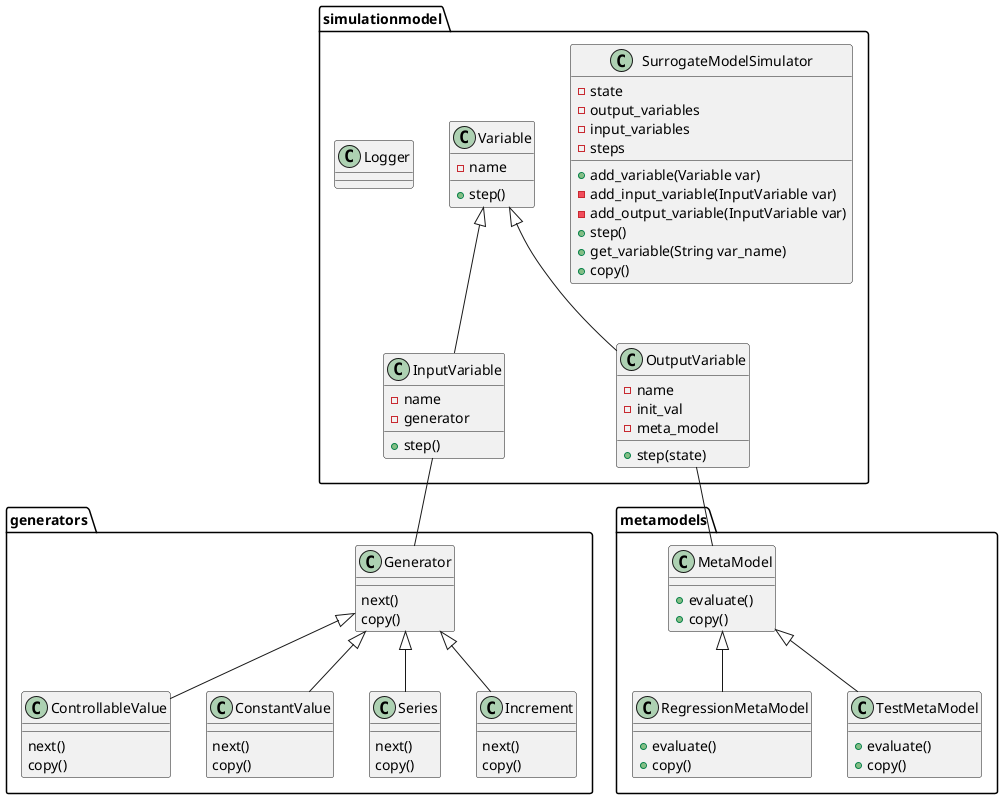 @startuml

package simulationmodel {
    Class SurrogateModelSimulator {
      - state   
      - output_variables
      - input_variables
      - steps
      + add_variable(Variable var)
      - add_input_variable(InputVariable var)
      - add_output_variable(InputVariable var)
      + step()
      + get_variable(String var_name)
      + copy()
    }
    
    Class Variable {
        - name
        + step()
    }
    
    Class InputVariable {
        - name
        - generator
        + step()
    }
    
    Class OutputVariable {
        - name
        - init_val
        - meta_model
        + step(state)
    }
    
    
    Class Logger {
        
    }
    
    Variable <|-- InputVariable
    Variable <|-- OutputVariable
}

package generators {
    Class Generator {
        next()
        copy()
    }
    
    Class ControllableValue {
        next()
        copy()
    }
    
    Class ConstantValue {
        next()
        copy()
    }

    Class Series {
        next()
        copy()
    }
    
    Class Increment {
        next()
        copy()
    }
    
    Generator <|-- ControllableValue
    Generator <|-- ConstantValue
    Generator <|-- Series
    Generator <|-- Increment
    
}

package metamodels {
    Class MetaModel {
        + evaluate()
        + copy()
    }
    
    Class RegressionMetaModel {
        + evaluate()
        + copy()
    }
    
    Class TestMetaModel {
        + evaluate()
        + copy()
    }
    
    MetaModel <|-- RegressionMetaModel
    MetaModel <|-- TestMetaModel
}

InputVariable -- Generator
OutputVariable -- MetaModel

@enduml
